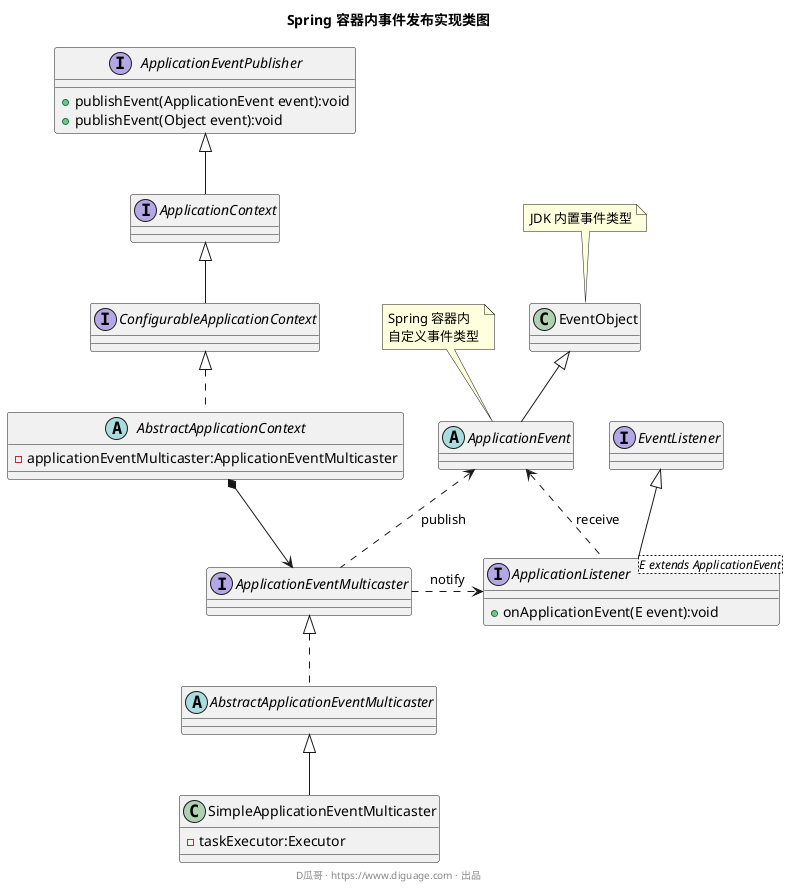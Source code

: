 @startuml
title **Spring 容器内事件发布实现类图**

abstract class ApplicationEvent extends EventObject
note top of EventObject : JDK 内置事件类型
note top of ApplicationEvent : Spring 容器内\n自定义事件类型

interface ApplicationListener<E extends ApplicationEvent> extends EventListener {
    + onApplicationEvent(E event):void
}

interface ApplicationEventPublisher {
    + publishEvent(ApplicationEvent event):void
    + publishEvent(Object event):void
}
interface ApplicationContext extends ApplicationEventPublisher

interface ConfigurableApplicationContext extends ApplicationContext

abstract class AbstractApplicationContext implements ConfigurableApplicationContext {
 - applicationEventMulticaster:ApplicationEventMulticaster
}

interface ApplicationEventMulticaster

ApplicationEventMulticaster .right.> ApplicationListener : notify

ApplicationEventMulticaster .up.> ApplicationEvent : publish

ApplicationListener .up.> ApplicationEvent : receive

abstract class AbstractApplicationEventMulticaster implements ApplicationEventMulticaster

class SimpleApplicationEventMulticaster extends AbstractApplicationEventMulticaster {
    - taskExecutor:Executor
}

AbstractApplicationContext *--> ApplicationEventMulticaster

footer D瓜哥 · https://www.diguage.com · 出品
@enduml